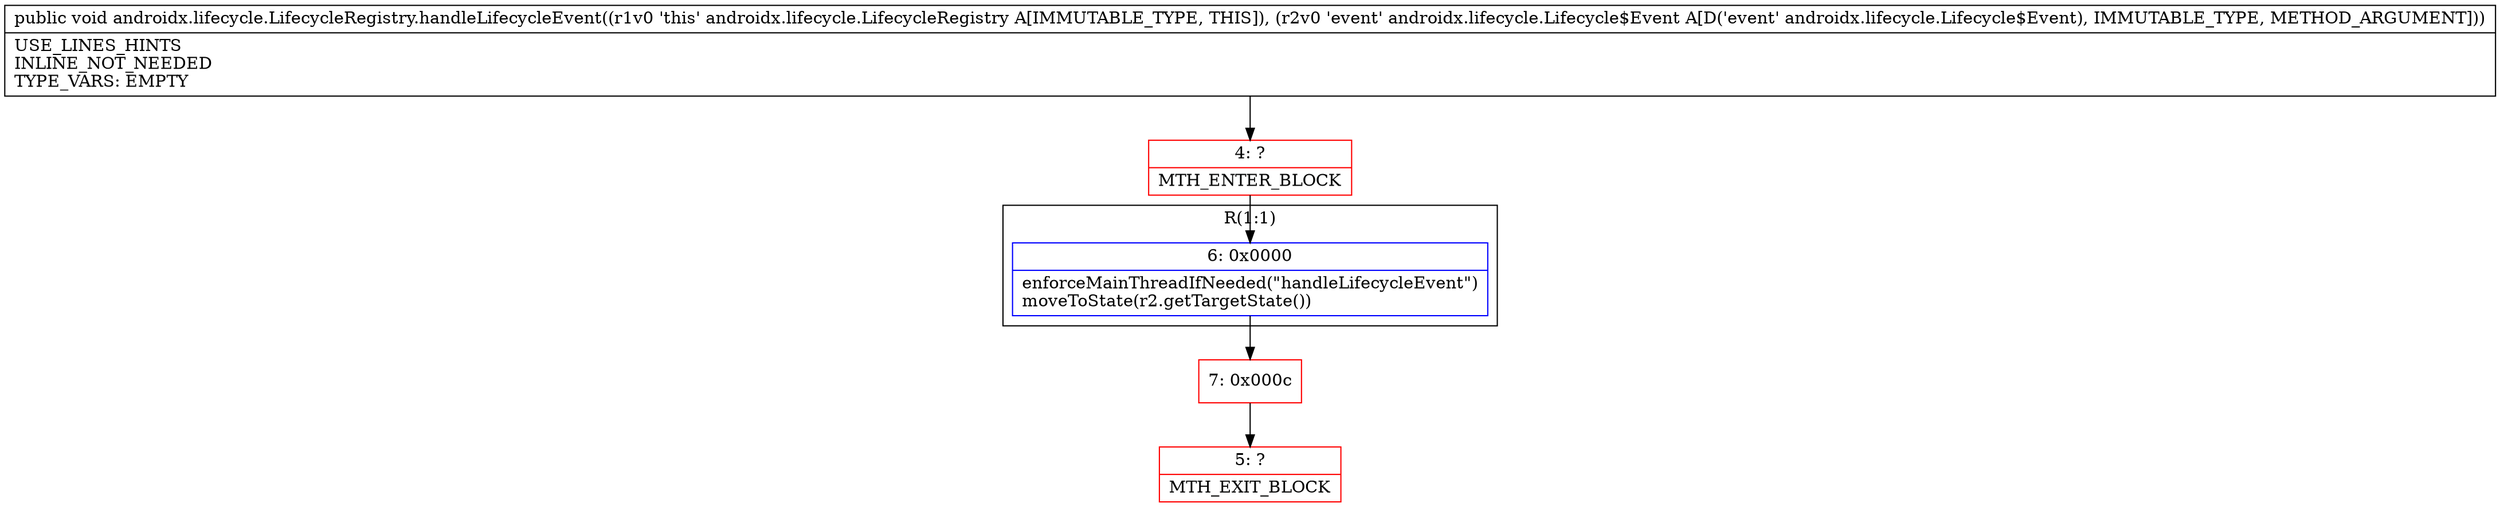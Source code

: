 digraph "CFG forandroidx.lifecycle.LifecycleRegistry.handleLifecycleEvent(Landroidx\/lifecycle\/Lifecycle$Event;)V" {
subgraph cluster_Region_1614020116 {
label = "R(1:1)";
node [shape=record,color=blue];
Node_6 [shape=record,label="{6\:\ 0x0000|enforceMainThreadIfNeeded(\"handleLifecycleEvent\")\lmoveToState(r2.getTargetState())\l}"];
}
Node_4 [shape=record,color=red,label="{4\:\ ?|MTH_ENTER_BLOCK\l}"];
Node_7 [shape=record,color=red,label="{7\:\ 0x000c}"];
Node_5 [shape=record,color=red,label="{5\:\ ?|MTH_EXIT_BLOCK\l}"];
MethodNode[shape=record,label="{public void androidx.lifecycle.LifecycleRegistry.handleLifecycleEvent((r1v0 'this' androidx.lifecycle.LifecycleRegistry A[IMMUTABLE_TYPE, THIS]), (r2v0 'event' androidx.lifecycle.Lifecycle$Event A[D('event' androidx.lifecycle.Lifecycle$Event), IMMUTABLE_TYPE, METHOD_ARGUMENT]))  | USE_LINES_HINTS\lINLINE_NOT_NEEDED\lTYPE_VARS: EMPTY\l}"];
MethodNode -> Node_4;Node_6 -> Node_7;
Node_4 -> Node_6;
Node_7 -> Node_5;
}

